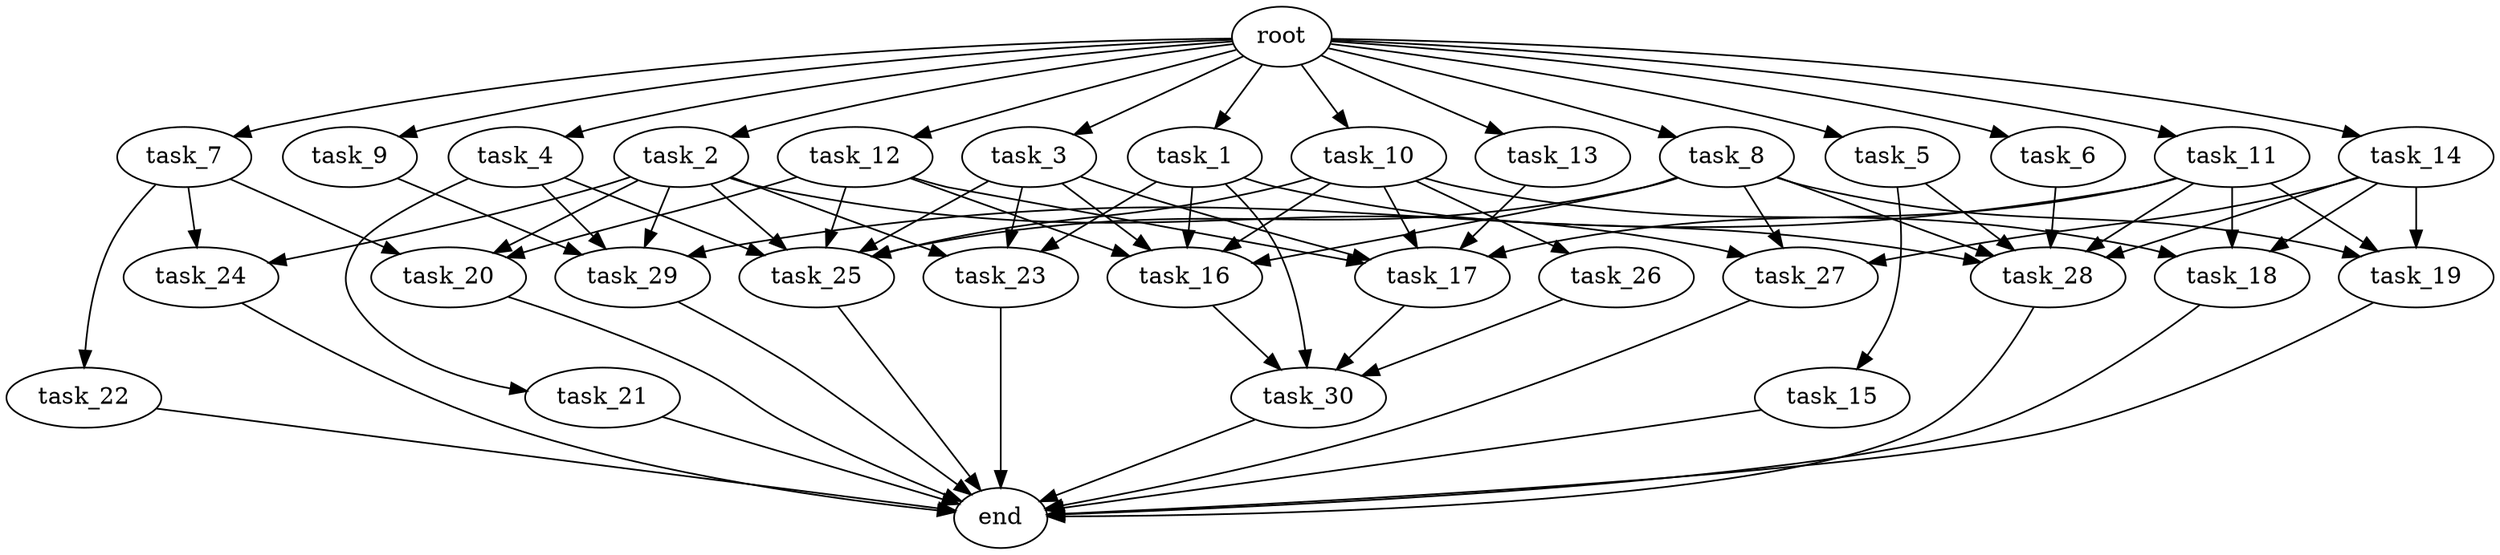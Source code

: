 digraph G {
  root [size="0.000000e+00"];
  task_1 [size="2.370942e+09"];
  task_2 [size="8.196750e+09"];
  task_3 [size="4.886391e+09"];
  task_4 [size="4.698056e+09"];
  task_5 [size="1.949535e+08"];
  task_6 [size="5.110094e+09"];
  task_7 [size="9.567310e+08"];
  task_8 [size="7.502173e+09"];
  task_9 [size="6.236446e+09"];
  task_10 [size="8.139954e+08"];
  task_11 [size="4.909914e+09"];
  task_12 [size="6.026395e+09"];
  task_13 [size="8.909215e+09"];
  task_14 [size="9.582769e+09"];
  task_15 [size="2.660807e+09"];
  task_16 [size="4.495400e+09"];
  task_17 [size="7.774555e+09"];
  task_18 [size="7.913025e+09"];
  task_19 [size="2.762827e+09"];
  task_20 [size="1.431691e+09"];
  task_21 [size="8.477880e+09"];
  task_22 [size="5.911535e+08"];
  task_23 [size="2.466610e+09"];
  task_24 [size="6.331065e+09"];
  task_25 [size="3.272817e+09"];
  task_26 [size="8.248543e+09"];
  task_27 [size="4.826049e+09"];
  task_28 [size="1.462056e+09"];
  task_29 [size="2.728303e+09"];
  task_30 [size="3.201037e+09"];
  end [size="0.000000e+00"];

  root -> task_1 [size="1.000000e-12"];
  root -> task_2 [size="1.000000e-12"];
  root -> task_3 [size="1.000000e-12"];
  root -> task_4 [size="1.000000e-12"];
  root -> task_5 [size="1.000000e-12"];
  root -> task_6 [size="1.000000e-12"];
  root -> task_7 [size="1.000000e-12"];
  root -> task_8 [size="1.000000e-12"];
  root -> task_9 [size="1.000000e-12"];
  root -> task_10 [size="1.000000e-12"];
  root -> task_11 [size="1.000000e-12"];
  root -> task_12 [size="1.000000e-12"];
  root -> task_13 [size="1.000000e-12"];
  root -> task_14 [size="1.000000e-12"];
  task_1 -> task_16 [size="8.990800e+07"];
  task_1 -> task_23 [size="8.222032e+07"];
  task_1 -> task_28 [size="2.436760e+07"];
  task_1 -> task_30 [size="8.002592e+07"];
  task_2 -> task_20 [size="4.772302e+07"];
  task_2 -> task_23 [size="8.222032e+07"];
  task_2 -> task_24 [size="3.165533e+08"];
  task_2 -> task_25 [size="5.454694e+07"];
  task_2 -> task_27 [size="1.608683e+08"];
  task_2 -> task_29 [size="6.820757e+07"];
  task_3 -> task_16 [size="8.990800e+07"];
  task_3 -> task_17 [size="1.554911e+08"];
  task_3 -> task_23 [size="8.222032e+07"];
  task_3 -> task_25 [size="5.454694e+07"];
  task_4 -> task_21 [size="8.477880e+08"];
  task_4 -> task_25 [size="5.454694e+07"];
  task_4 -> task_29 [size="6.820757e+07"];
  task_5 -> task_15 [size="2.660807e+08"];
  task_5 -> task_28 [size="2.436760e+07"];
  task_6 -> task_28 [size="2.436760e+07"];
  task_7 -> task_20 [size="4.772302e+07"];
  task_7 -> task_22 [size="5.911535e+07"];
  task_7 -> task_24 [size="3.165533e+08"];
  task_8 -> task_16 [size="8.990800e+07"];
  task_8 -> task_19 [size="9.209425e+07"];
  task_8 -> task_25 [size="5.454694e+07"];
  task_8 -> task_27 [size="1.608683e+08"];
  task_8 -> task_28 [size="2.436760e+07"];
  task_9 -> task_29 [size="6.820757e+07"];
  task_10 -> task_16 [size="8.990800e+07"];
  task_10 -> task_17 [size="1.554911e+08"];
  task_10 -> task_18 [size="2.637675e+08"];
  task_10 -> task_25 [size="5.454694e+07"];
  task_10 -> task_26 [size="8.248543e+08"];
  task_11 -> task_17 [size="1.554911e+08"];
  task_11 -> task_18 [size="2.637675e+08"];
  task_11 -> task_19 [size="9.209425e+07"];
  task_11 -> task_28 [size="2.436760e+07"];
  task_11 -> task_29 [size="6.820757e+07"];
  task_12 -> task_16 [size="8.990800e+07"];
  task_12 -> task_17 [size="1.554911e+08"];
  task_12 -> task_20 [size="4.772302e+07"];
  task_12 -> task_25 [size="5.454694e+07"];
  task_13 -> task_17 [size="1.554911e+08"];
  task_14 -> task_18 [size="2.637675e+08"];
  task_14 -> task_19 [size="9.209425e+07"];
  task_14 -> task_27 [size="1.608683e+08"];
  task_14 -> task_28 [size="2.436760e+07"];
  task_15 -> end [size="1.000000e-12"];
  task_16 -> task_30 [size="8.002592e+07"];
  task_17 -> task_30 [size="8.002592e+07"];
  task_18 -> end [size="1.000000e-12"];
  task_19 -> end [size="1.000000e-12"];
  task_20 -> end [size="1.000000e-12"];
  task_21 -> end [size="1.000000e-12"];
  task_22 -> end [size="1.000000e-12"];
  task_23 -> end [size="1.000000e-12"];
  task_24 -> end [size="1.000000e-12"];
  task_25 -> end [size="1.000000e-12"];
  task_26 -> task_30 [size="8.002592e+07"];
  task_27 -> end [size="1.000000e-12"];
  task_28 -> end [size="1.000000e-12"];
  task_29 -> end [size="1.000000e-12"];
  task_30 -> end [size="1.000000e-12"];
}
